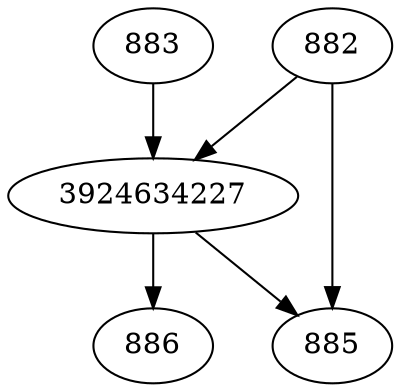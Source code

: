 strict digraph  {
882;
3924634227;
883;
885;
886;
882 -> 885;
882 -> 3924634227;
3924634227 -> 885;
3924634227 -> 886;
883 -> 3924634227;
}
